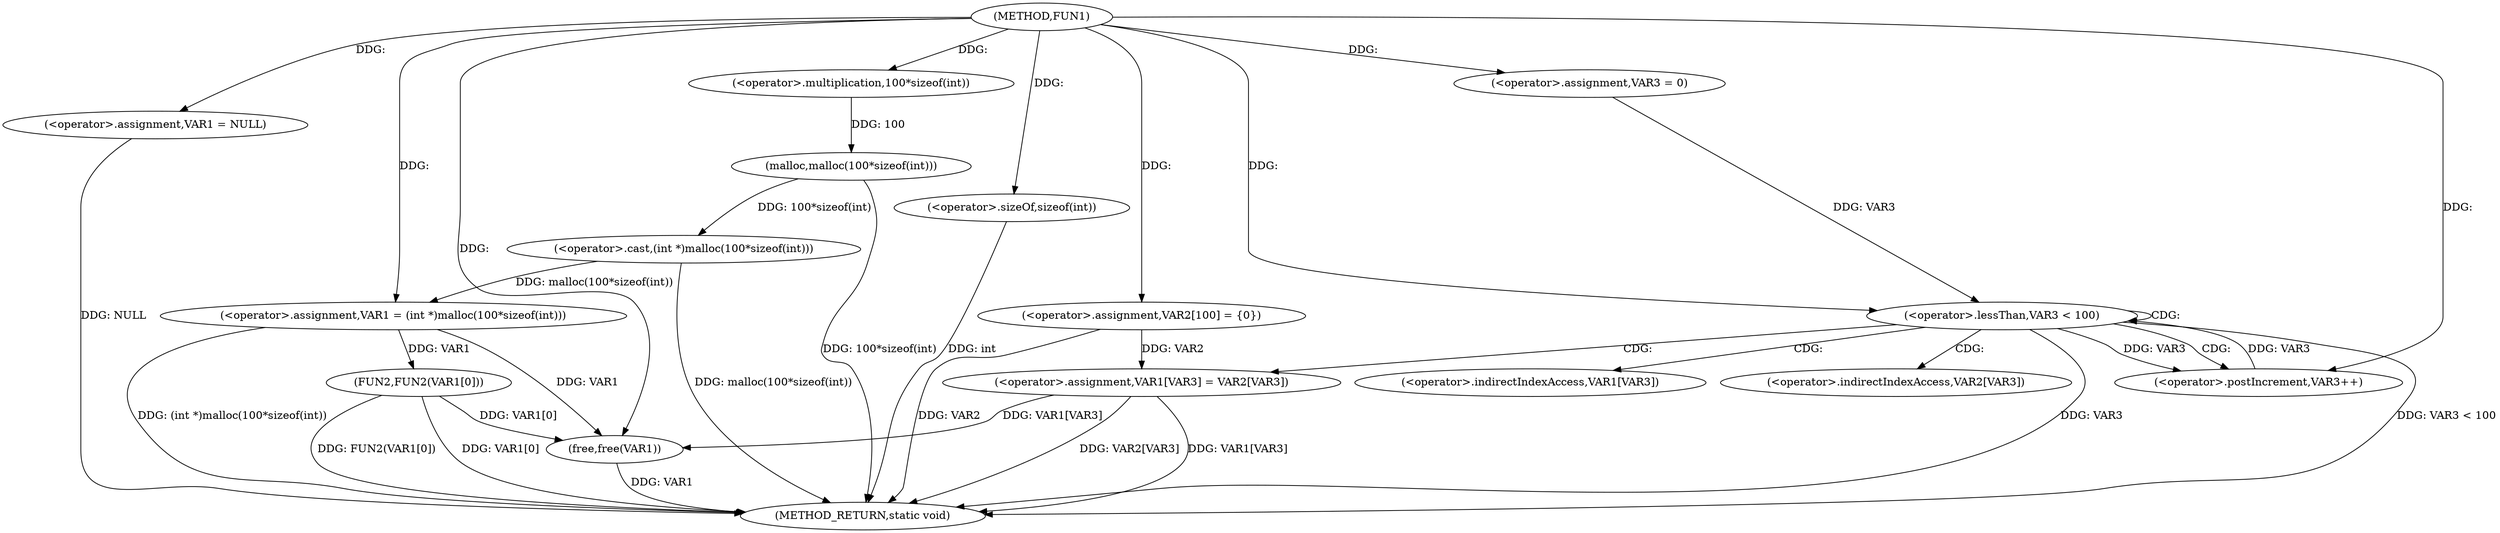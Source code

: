digraph FUN1 {  
"1000100" [label = "(METHOD,FUN1)" ]
"1000146" [label = "(METHOD_RETURN,static void)" ]
"1000103" [label = "(<operator>.assignment,VAR1 = NULL)" ]
"1000108" [label = "(<operator>.assignment,VAR1 = (int *)malloc(100*sizeof(int)))" ]
"1000110" [label = "(<operator>.cast,(int *)malloc(100*sizeof(int)))" ]
"1000112" [label = "(malloc,malloc(100*sizeof(int)))" ]
"1000113" [label = "(<operator>.multiplication,100*sizeof(int))" ]
"1000115" [label = "(<operator>.sizeOf,sizeof(int))" ]
"1000119" [label = "(<operator>.assignment,VAR2[100] = {0})" ]
"1000124" [label = "(<operator>.assignment,VAR3 = 0)" ]
"1000127" [label = "(<operator>.lessThan,VAR3 < 100)" ]
"1000130" [label = "(<operator>.postIncrement,VAR3++)" ]
"1000133" [label = "(<operator>.assignment,VAR1[VAR3] = VAR2[VAR3])" ]
"1000140" [label = "(FUN2,FUN2(VAR1[0]))" ]
"1000144" [label = "(free,free(VAR1))" ]
"1000134" [label = "(<operator>.indirectIndexAccess,VAR1[VAR3])" ]
"1000137" [label = "(<operator>.indirectIndexAccess,VAR2[VAR3])" ]
  "1000103" -> "1000146"  [ label = "DDG: NULL"] 
  "1000140" -> "1000146"  [ label = "DDG: VAR1[0]"] 
  "1000140" -> "1000146"  [ label = "DDG: FUN2(VAR1[0])"] 
  "1000127" -> "1000146"  [ label = "DDG: VAR3 < 100"] 
  "1000144" -> "1000146"  [ label = "DDG: VAR1"] 
  "1000127" -> "1000146"  [ label = "DDG: VAR3"] 
  "1000115" -> "1000146"  [ label = "DDG: int"] 
  "1000133" -> "1000146"  [ label = "DDG: VAR2[VAR3]"] 
  "1000133" -> "1000146"  [ label = "DDG: VAR1[VAR3]"] 
  "1000110" -> "1000146"  [ label = "DDG: malloc(100*sizeof(int))"] 
  "1000112" -> "1000146"  [ label = "DDG: 100*sizeof(int)"] 
  "1000108" -> "1000146"  [ label = "DDG: (int *)malloc(100*sizeof(int))"] 
  "1000119" -> "1000146"  [ label = "DDG: VAR2"] 
  "1000100" -> "1000103"  [ label = "DDG: "] 
  "1000110" -> "1000108"  [ label = "DDG: malloc(100*sizeof(int))"] 
  "1000100" -> "1000108"  [ label = "DDG: "] 
  "1000112" -> "1000110"  [ label = "DDG: 100*sizeof(int)"] 
  "1000113" -> "1000112"  [ label = "DDG: 100"] 
  "1000100" -> "1000113"  [ label = "DDG: "] 
  "1000100" -> "1000115"  [ label = "DDG: "] 
  "1000100" -> "1000119"  [ label = "DDG: "] 
  "1000100" -> "1000124"  [ label = "DDG: "] 
  "1000124" -> "1000127"  [ label = "DDG: VAR3"] 
  "1000130" -> "1000127"  [ label = "DDG: VAR3"] 
  "1000100" -> "1000127"  [ label = "DDG: "] 
  "1000127" -> "1000130"  [ label = "DDG: VAR3"] 
  "1000100" -> "1000130"  [ label = "DDG: "] 
  "1000119" -> "1000133"  [ label = "DDG: VAR2"] 
  "1000108" -> "1000140"  [ label = "DDG: VAR1"] 
  "1000140" -> "1000144"  [ label = "DDG: VAR1[0]"] 
  "1000133" -> "1000144"  [ label = "DDG: VAR1[VAR3]"] 
  "1000108" -> "1000144"  [ label = "DDG: VAR1"] 
  "1000100" -> "1000144"  [ label = "DDG: "] 
  "1000127" -> "1000137"  [ label = "CDG: "] 
  "1000127" -> "1000130"  [ label = "CDG: "] 
  "1000127" -> "1000133"  [ label = "CDG: "] 
  "1000127" -> "1000127"  [ label = "CDG: "] 
  "1000127" -> "1000134"  [ label = "CDG: "] 
}
